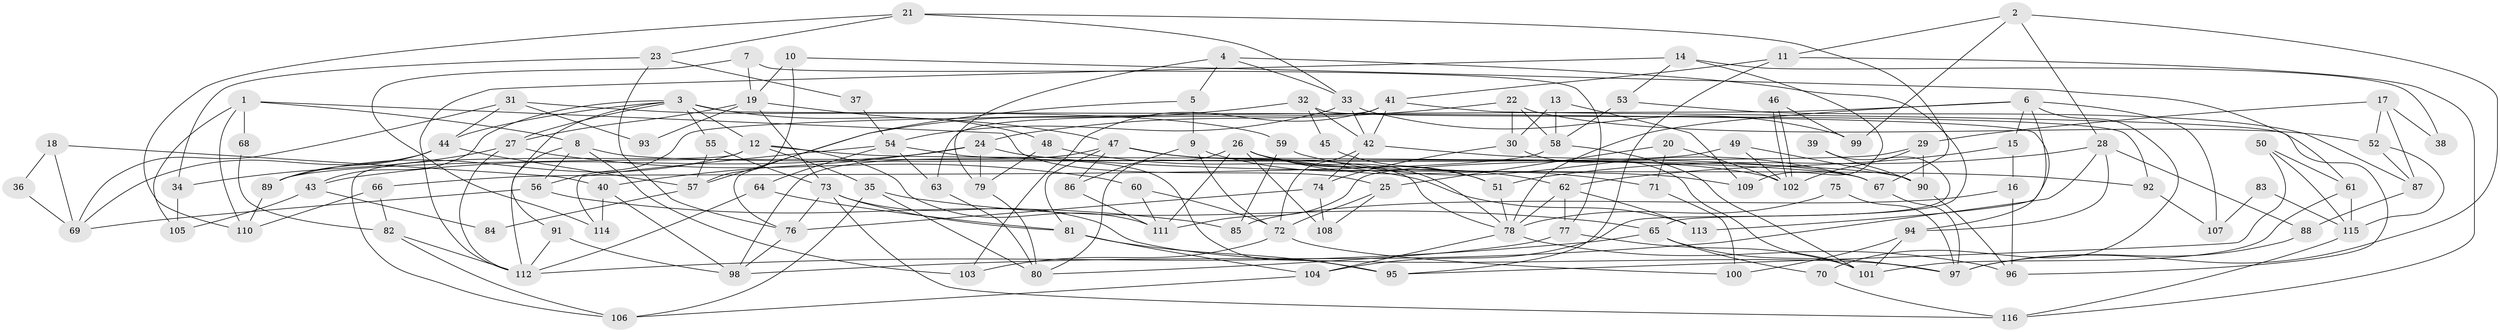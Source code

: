 // coarse degree distribution, {6: 0.06172839506172839, 10: 0.012345679012345678, 11: 0.012345679012345678, 4: 0.25925925925925924, 3: 0.20987654320987653, 13: 0.012345679012345678, 5: 0.20987654320987653, 12: 0.012345679012345678, 8: 0.037037037037037035, 7: 0.04938271604938271, 1: 0.012345679012345678, 2: 0.09876543209876543, 9: 0.012345679012345678}
// Generated by graph-tools (version 1.1) at 2025/18/03/04/25 18:18:33]
// undirected, 116 vertices, 232 edges
graph export_dot {
graph [start="1"]
  node [color=gray90,style=filled];
  1;
  2;
  3;
  4;
  5;
  6;
  7;
  8;
  9;
  10;
  11;
  12;
  13;
  14;
  15;
  16;
  17;
  18;
  19;
  20;
  21;
  22;
  23;
  24;
  25;
  26;
  27;
  28;
  29;
  30;
  31;
  32;
  33;
  34;
  35;
  36;
  37;
  38;
  39;
  40;
  41;
  42;
  43;
  44;
  45;
  46;
  47;
  48;
  49;
  50;
  51;
  52;
  53;
  54;
  55;
  56;
  57;
  58;
  59;
  60;
  61;
  62;
  63;
  64;
  65;
  66;
  67;
  68;
  69;
  70;
  71;
  72;
  73;
  74;
  75;
  76;
  77;
  78;
  79;
  80;
  81;
  82;
  83;
  84;
  85;
  86;
  87;
  88;
  89;
  90;
  91;
  92;
  93;
  94;
  95;
  96;
  97;
  98;
  99;
  100;
  101;
  102;
  103;
  104;
  105;
  106;
  107;
  108;
  109;
  110;
  111;
  112;
  113;
  114;
  115;
  116;
  1 -- 25;
  1 -- 8;
  1 -- 68;
  1 -- 105;
  1 -- 110;
  2 -- 28;
  2 -- 97;
  2 -- 11;
  2 -- 99;
  3 -- 94;
  3 -- 12;
  3 -- 27;
  3 -- 43;
  3 -- 44;
  3 -- 48;
  3 -- 55;
  3 -- 91;
  4 -- 65;
  4 -- 5;
  4 -- 33;
  4 -- 79;
  5 -- 9;
  5 -- 76;
  6 -- 70;
  6 -- 78;
  6 -- 15;
  6 -- 56;
  6 -- 107;
  6 -- 113;
  7 -- 19;
  7 -- 77;
  7 -- 114;
  8 -- 112;
  8 -- 90;
  8 -- 56;
  8 -- 103;
  9 -- 62;
  9 -- 86;
  9 -- 72;
  10 -- 61;
  10 -- 19;
  10 -- 57;
  11 -- 41;
  11 -- 95;
  11 -- 116;
  12 -- 89;
  12 -- 106;
  12 -- 35;
  12 -- 67;
  12 -- 111;
  13 -- 30;
  13 -- 58;
  13 -- 109;
  14 -- 53;
  14 -- 112;
  14 -- 38;
  14 -- 109;
  15 -- 16;
  15 -- 62;
  16 -- 96;
  16 -- 85;
  17 -- 29;
  17 -- 52;
  17 -- 38;
  17 -- 87;
  18 -- 40;
  18 -- 69;
  18 -- 36;
  19 -- 27;
  19 -- 73;
  19 -- 47;
  19 -- 93;
  20 -- 71;
  20 -- 102;
  20 -- 25;
  21 -- 67;
  21 -- 33;
  21 -- 23;
  21 -- 110;
  22 -- 58;
  22 -- 24;
  22 -- 30;
  22 -- 52;
  23 -- 34;
  23 -- 37;
  23 -- 76;
  24 -- 40;
  24 -- 79;
  24 -- 43;
  24 -- 92;
  25 -- 72;
  25 -- 108;
  26 -- 111;
  26 -- 109;
  26 -- 51;
  26 -- 71;
  26 -- 78;
  26 -- 80;
  26 -- 108;
  27 -- 112;
  27 -- 34;
  27 -- 60;
  28 -- 51;
  28 -- 98;
  28 -- 88;
  28 -- 94;
  29 -- 90;
  29 -- 111;
  29 -- 102;
  30 -- 74;
  30 -- 101;
  31 -- 44;
  31 -- 69;
  31 -- 59;
  31 -- 93;
  32 -- 42;
  32 -- 57;
  32 -- 45;
  32 -- 92;
  33 -- 54;
  33 -- 42;
  33 -- 99;
  34 -- 105;
  35 -- 80;
  35 -- 65;
  35 -- 106;
  36 -- 69;
  37 -- 54;
  39 -- 104;
  39 -- 90;
  40 -- 114;
  40 -- 98;
  41 -- 103;
  41 -- 63;
  41 -- 42;
  41 -- 96;
  42 -- 67;
  42 -- 72;
  42 -- 74;
  43 -- 84;
  43 -- 105;
  44 -- 57;
  44 -- 69;
  44 -- 89;
  45 -- 51;
  46 -- 99;
  46 -- 102;
  46 -- 102;
  47 -- 102;
  47 -- 78;
  47 -- 81;
  47 -- 86;
  47 -- 98;
  48 -- 113;
  48 -- 79;
  49 -- 102;
  49 -- 89;
  49 -- 90;
  50 -- 61;
  50 -- 115;
  50 -- 95;
  51 -- 78;
  52 -- 87;
  52 -- 115;
  53 -- 87;
  53 -- 58;
  54 -- 95;
  54 -- 64;
  54 -- 63;
  54 -- 114;
  55 -- 73;
  55 -- 57;
  56 -- 69;
  56 -- 85;
  57 -- 84;
  58 -- 101;
  58 -- 66;
  59 -- 67;
  59 -- 85;
  60 -- 72;
  60 -- 111;
  61 -- 101;
  61 -- 115;
  62 -- 78;
  62 -- 77;
  62 -- 113;
  63 -- 80;
  64 -- 112;
  64 -- 81;
  65 -- 97;
  65 -- 70;
  65 -- 112;
  66 -- 110;
  66 -- 82;
  67 -- 97;
  68 -- 82;
  70 -- 116;
  71 -- 100;
  72 -- 100;
  72 -- 103;
  73 -- 76;
  73 -- 81;
  73 -- 97;
  73 -- 116;
  74 -- 108;
  74 -- 76;
  75 -- 78;
  75 -- 97;
  76 -- 98;
  77 -- 80;
  77 -- 101;
  78 -- 96;
  78 -- 104;
  79 -- 80;
  81 -- 95;
  81 -- 104;
  82 -- 112;
  82 -- 106;
  83 -- 115;
  83 -- 107;
  86 -- 111;
  87 -- 88;
  88 -- 97;
  89 -- 110;
  90 -- 96;
  91 -- 98;
  91 -- 112;
  92 -- 107;
  94 -- 101;
  94 -- 100;
  104 -- 106;
  115 -- 116;
}

